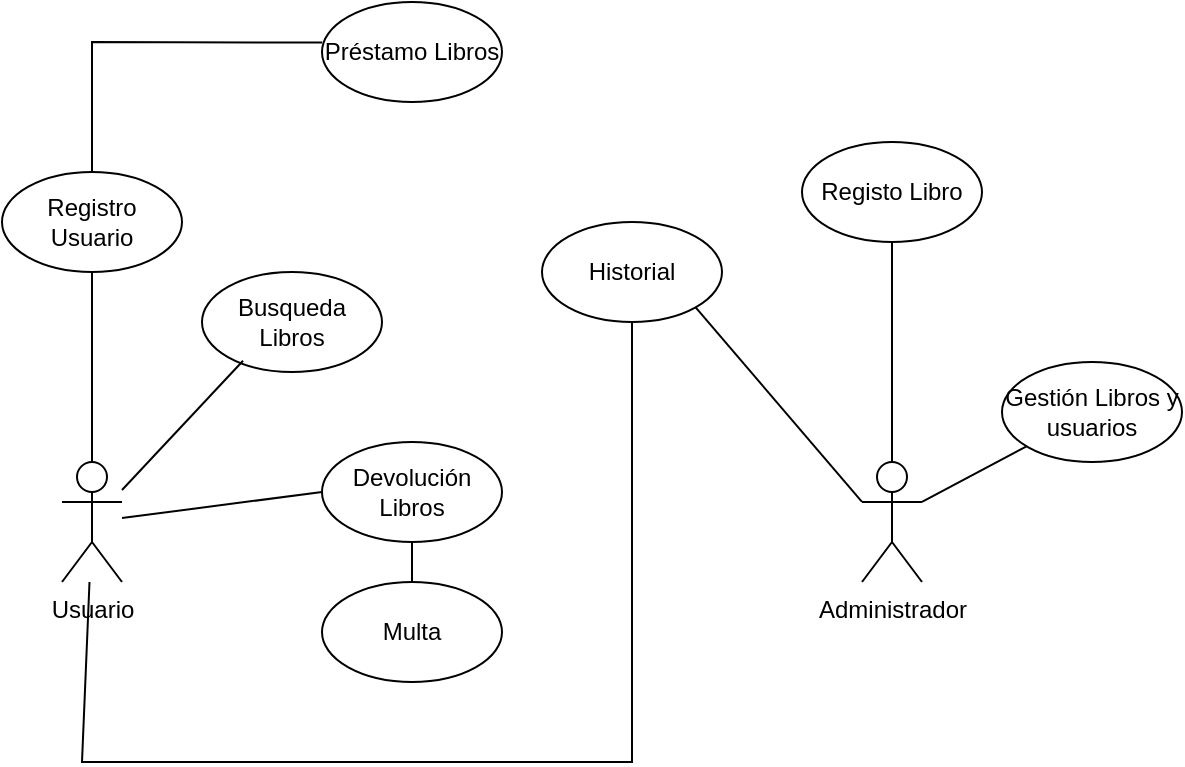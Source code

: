 <mxfile version="23.1.5" type="device">
  <diagram id="C5RBs43oDa-KdzZeNtuy" name="Page-1">
    <mxGraphModel dx="713" dy="417" grid="1" gridSize="10" guides="1" tooltips="1" connect="1" arrows="1" fold="1" page="1" pageScale="1" pageWidth="827" pageHeight="1169" math="0" shadow="0">
      <root>
        <mxCell id="WIyWlLk6GJQsqaUBKTNV-0" />
        <mxCell id="WIyWlLk6GJQsqaUBKTNV-1" parent="WIyWlLk6GJQsqaUBKTNV-0" />
        <mxCell id="kV4v41PONF_NpgCTsSex-0" value="Administrador" style="shape=umlActor;verticalLabelPosition=bottom;verticalAlign=top;html=1;outlineConnect=0;" vertex="1" parent="WIyWlLk6GJQsqaUBKTNV-1">
          <mxGeometry x="550" y="370" width="30" height="60" as="geometry" />
        </mxCell>
        <mxCell id="kV4v41PONF_NpgCTsSex-1" value="Usuario&lt;div&gt;&lt;br/&gt;&lt;/div&gt;" style="shape=umlActor;verticalLabelPosition=bottom;verticalAlign=top;html=1;outlineConnect=0;" vertex="1" parent="WIyWlLk6GJQsqaUBKTNV-1">
          <mxGeometry x="150" y="370" width="30" height="60" as="geometry" />
        </mxCell>
        <mxCell id="kV4v41PONF_NpgCTsSex-3" value="Registo Libro" style="ellipse;whiteSpace=wrap;html=1;" vertex="1" parent="WIyWlLk6GJQsqaUBKTNV-1">
          <mxGeometry x="520" y="210" width="90" height="50" as="geometry" />
        </mxCell>
        <mxCell id="kV4v41PONF_NpgCTsSex-5" value="Registro Usuario" style="ellipse;whiteSpace=wrap;html=1;" vertex="1" parent="WIyWlLk6GJQsqaUBKTNV-1">
          <mxGeometry x="120" y="225" width="90" height="50" as="geometry" />
        </mxCell>
        <mxCell id="kV4v41PONF_NpgCTsSex-7" value="Préstamo Libros" style="ellipse;whiteSpace=wrap;html=1;" vertex="1" parent="WIyWlLk6GJQsqaUBKTNV-1">
          <mxGeometry x="280" y="140" width="90" height="50" as="geometry" />
        </mxCell>
        <mxCell id="kV4v41PONF_NpgCTsSex-9" value="Devolución Libros" style="ellipse;whiteSpace=wrap;html=1;" vertex="1" parent="WIyWlLk6GJQsqaUBKTNV-1">
          <mxGeometry x="280" y="360" width="90" height="50" as="geometry" />
        </mxCell>
        <mxCell id="kV4v41PONF_NpgCTsSex-11" value="Multa" style="ellipse;whiteSpace=wrap;html=1;" vertex="1" parent="WIyWlLk6GJQsqaUBKTNV-1">
          <mxGeometry x="280" y="430" width="90" height="50" as="geometry" />
        </mxCell>
        <mxCell id="kV4v41PONF_NpgCTsSex-14" value="Gestión Libros y usuarios" style="ellipse;whiteSpace=wrap;html=1;" vertex="1" parent="WIyWlLk6GJQsqaUBKTNV-1">
          <mxGeometry x="620" y="320" width="90" height="50" as="geometry" />
        </mxCell>
        <mxCell id="kV4v41PONF_NpgCTsSex-20" value="Busqueda Libros" style="ellipse;whiteSpace=wrap;html=1;" vertex="1" parent="WIyWlLk6GJQsqaUBKTNV-1">
          <mxGeometry x="220" y="275" width="90" height="50" as="geometry" />
        </mxCell>
        <mxCell id="kV4v41PONF_NpgCTsSex-23" value="" style="endArrow=none;html=1;rounded=0;" edge="1" parent="WIyWlLk6GJQsqaUBKTNV-1" source="kV4v41PONF_NpgCTsSex-1" target="kV4v41PONF_NpgCTsSex-5">
          <mxGeometry width="50" height="50" relative="1" as="geometry">
            <mxPoint x="160" y="360" as="sourcePoint" />
            <mxPoint x="170" y="310" as="targetPoint" />
          </mxGeometry>
        </mxCell>
        <mxCell id="kV4v41PONF_NpgCTsSex-24" value="" style="endArrow=none;html=1;rounded=0;entryX=0;entryY=0.5;entryDx=0;entryDy=0;" edge="1" parent="WIyWlLk6GJQsqaUBKTNV-1" source="kV4v41PONF_NpgCTsSex-1" target="kV4v41PONF_NpgCTsSex-9">
          <mxGeometry width="50" height="50" relative="1" as="geometry">
            <mxPoint x="190" y="370" as="sourcePoint" />
            <mxPoint x="460" y="320" as="targetPoint" />
          </mxGeometry>
        </mxCell>
        <mxCell id="kV4v41PONF_NpgCTsSex-25" value="" style="endArrow=none;html=1;rounded=0;exitX=0.5;exitY=0;exitDx=0;exitDy=0;entryX=0.001;entryY=0.406;entryDx=0;entryDy=0;entryPerimeter=0;" edge="1" parent="WIyWlLk6GJQsqaUBKTNV-1" source="kV4v41PONF_NpgCTsSex-5" target="kV4v41PONF_NpgCTsSex-7">
          <mxGeometry width="50" height="50" relative="1" as="geometry">
            <mxPoint x="410" y="370" as="sourcePoint" />
            <mxPoint x="460" y="320" as="targetPoint" />
            <Array as="points">
              <mxPoint x="165" y="160" />
            </Array>
          </mxGeometry>
        </mxCell>
        <mxCell id="kV4v41PONF_NpgCTsSex-29" value="" style="endArrow=none;html=1;rounded=0;elbow=vertical;entryX=0.5;entryY=0;entryDx=0;entryDy=0;entryPerimeter=0;" edge="1" parent="WIyWlLk6GJQsqaUBKTNV-1" source="kV4v41PONF_NpgCTsSex-3" target="kV4v41PONF_NpgCTsSex-0">
          <mxGeometry width="50" height="50" relative="1" as="geometry">
            <mxPoint x="655" y="280" as="sourcePoint" />
            <mxPoint x="660" y="260" as="targetPoint" />
          </mxGeometry>
        </mxCell>
        <mxCell id="kV4v41PONF_NpgCTsSex-31" value="" style="endArrow=none;html=1;rounded=0;elbow=vertical;entryX=0.5;entryY=0;entryDx=0;entryDy=0;exitX=0.5;exitY=1;exitDx=0;exitDy=0;" edge="1" parent="WIyWlLk6GJQsqaUBKTNV-1" source="kV4v41PONF_NpgCTsSex-9" target="kV4v41PONF_NpgCTsSex-11">
          <mxGeometry width="50" height="50" relative="1" as="geometry">
            <mxPoint x="450" y="490" as="sourcePoint" />
            <mxPoint x="500" y="440" as="targetPoint" />
          </mxGeometry>
        </mxCell>
        <mxCell id="kV4v41PONF_NpgCTsSex-32" value="" style="endArrow=none;html=1;rounded=0;elbow=vertical;exitX=1;exitY=0.333;exitDx=0;exitDy=0;exitPerimeter=0;" edge="1" parent="WIyWlLk6GJQsqaUBKTNV-1" source="kV4v41PONF_NpgCTsSex-0" target="kV4v41PONF_NpgCTsSex-14">
          <mxGeometry width="50" height="50" relative="1" as="geometry">
            <mxPoint x="680" y="370" as="sourcePoint" />
            <mxPoint x="730" y="320" as="targetPoint" />
          </mxGeometry>
        </mxCell>
        <mxCell id="kV4v41PONF_NpgCTsSex-34" value="" style="endArrow=none;html=1;rounded=0;elbow=vertical;entryX=0.228;entryY=0.887;entryDx=0;entryDy=0;entryPerimeter=0;" edge="1" parent="WIyWlLk6GJQsqaUBKTNV-1" source="kV4v41PONF_NpgCTsSex-1" target="kV4v41PONF_NpgCTsSex-20">
          <mxGeometry width="50" height="50" relative="1" as="geometry">
            <mxPoint x="190" y="370" as="sourcePoint" />
            <mxPoint x="240" y="320" as="targetPoint" />
          </mxGeometry>
        </mxCell>
        <mxCell id="kV4v41PONF_NpgCTsSex-35" value="Historial" style="ellipse;whiteSpace=wrap;html=1;" vertex="1" parent="WIyWlLk6GJQsqaUBKTNV-1">
          <mxGeometry x="390" y="250" width="90" height="50" as="geometry" />
        </mxCell>
        <mxCell id="kV4v41PONF_NpgCTsSex-36" value="" style="endArrow=none;html=1;rounded=0;elbow=vertical;entryX=0.5;entryY=1;entryDx=0;entryDy=0;" edge="1" parent="WIyWlLk6GJQsqaUBKTNV-1" source="kV4v41PONF_NpgCTsSex-1" target="kV4v41PONF_NpgCTsSex-35">
          <mxGeometry width="50" height="50" relative="1" as="geometry">
            <mxPoint x="410" y="370" as="sourcePoint" />
            <mxPoint x="460" y="320" as="targetPoint" />
            <Array as="points">
              <mxPoint x="160" y="520" />
              <mxPoint x="435" y="520" />
            </Array>
          </mxGeometry>
        </mxCell>
        <mxCell id="kV4v41PONF_NpgCTsSex-37" value="" style="endArrow=none;html=1;rounded=0;elbow=vertical;entryX=0;entryY=0.333;entryDx=0;entryDy=0;entryPerimeter=0;exitX=1;exitY=1;exitDx=0;exitDy=0;" edge="1" parent="WIyWlLk6GJQsqaUBKTNV-1" source="kV4v41PONF_NpgCTsSex-35" target="kV4v41PONF_NpgCTsSex-0">
          <mxGeometry width="50" height="50" relative="1" as="geometry">
            <mxPoint x="410" y="370" as="sourcePoint" />
            <mxPoint x="460" y="320" as="targetPoint" />
          </mxGeometry>
        </mxCell>
      </root>
    </mxGraphModel>
  </diagram>
</mxfile>
